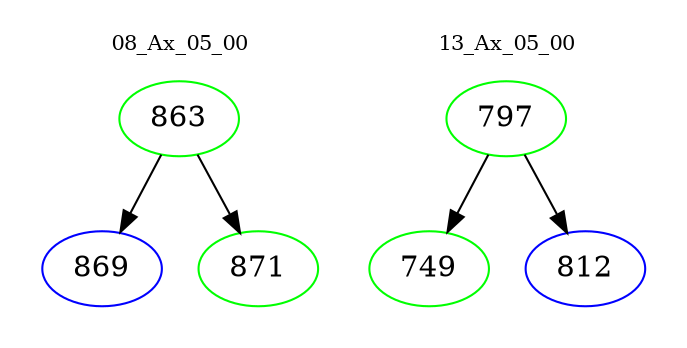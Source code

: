 digraph{
subgraph cluster_0 {
color = white
label = "08_Ax_05_00";
fontsize=10;
T0_863 [label="863", color="green"]
T0_863 -> T0_869 [color="black"]
T0_869 [label="869", color="blue"]
T0_863 -> T0_871 [color="black"]
T0_871 [label="871", color="green"]
}
subgraph cluster_1 {
color = white
label = "13_Ax_05_00";
fontsize=10;
T1_797 [label="797", color="green"]
T1_797 -> T1_749 [color="black"]
T1_749 [label="749", color="green"]
T1_797 -> T1_812 [color="black"]
T1_812 [label="812", color="blue"]
}
}
